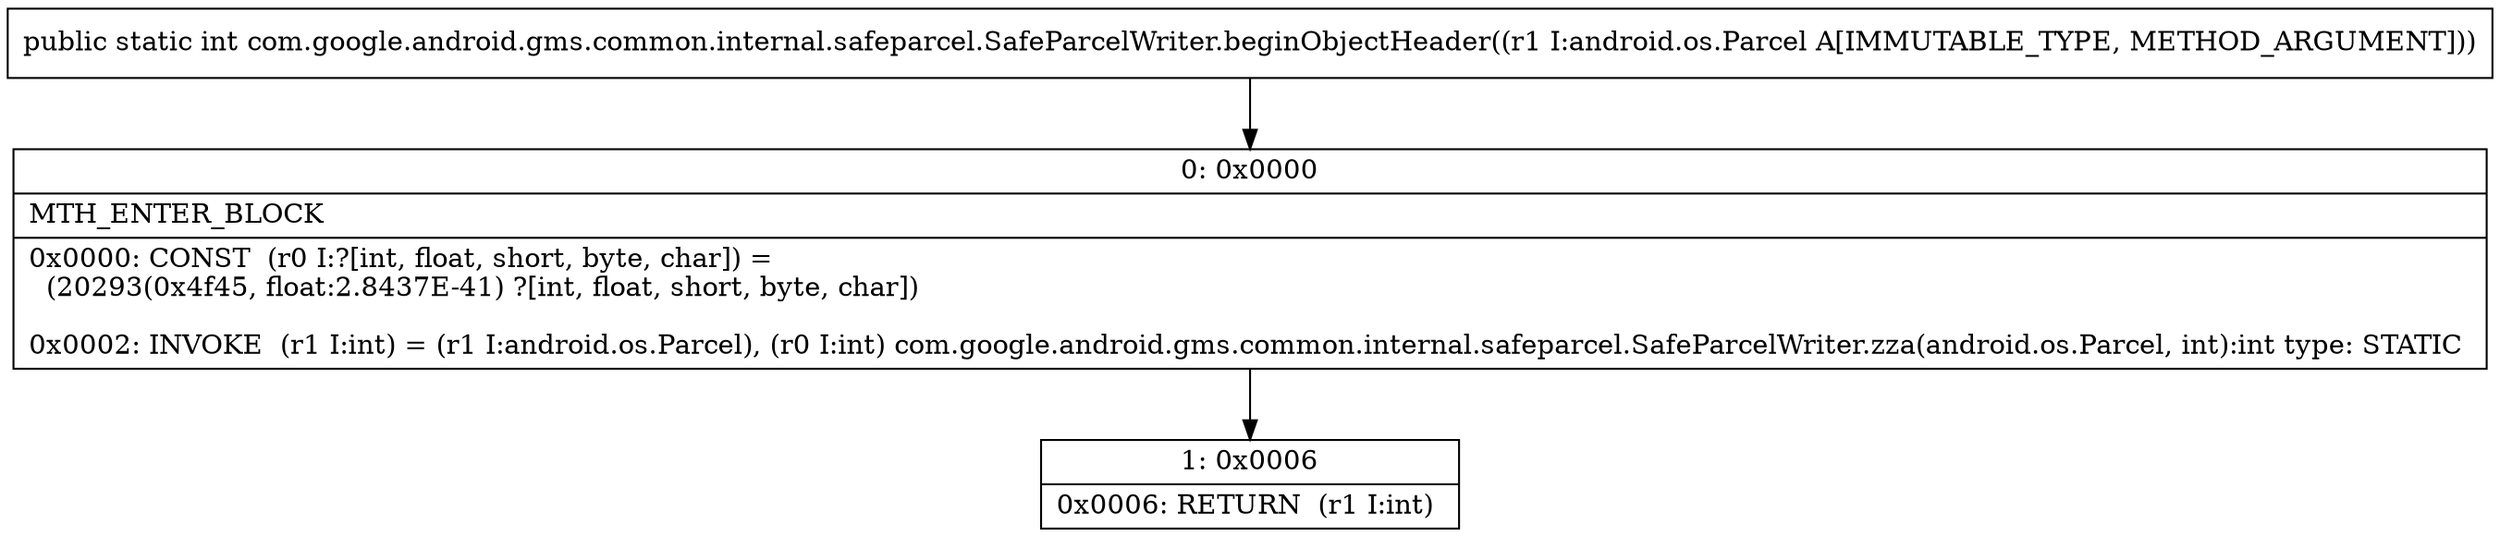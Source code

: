 digraph "CFG forcom.google.android.gms.common.internal.safeparcel.SafeParcelWriter.beginObjectHeader(Landroid\/os\/Parcel;)I" {
Node_0 [shape=record,label="{0\:\ 0x0000|MTH_ENTER_BLOCK\l|0x0000: CONST  (r0 I:?[int, float, short, byte, char]) = \l  (20293(0x4f45, float:2.8437E\-41) ?[int, float, short, byte, char])\l \l0x0002: INVOKE  (r1 I:int) = (r1 I:android.os.Parcel), (r0 I:int) com.google.android.gms.common.internal.safeparcel.SafeParcelWriter.zza(android.os.Parcel, int):int type: STATIC \l}"];
Node_1 [shape=record,label="{1\:\ 0x0006|0x0006: RETURN  (r1 I:int) \l}"];
MethodNode[shape=record,label="{public static int com.google.android.gms.common.internal.safeparcel.SafeParcelWriter.beginObjectHeader((r1 I:android.os.Parcel A[IMMUTABLE_TYPE, METHOD_ARGUMENT])) }"];
MethodNode -> Node_0;
Node_0 -> Node_1;
}

